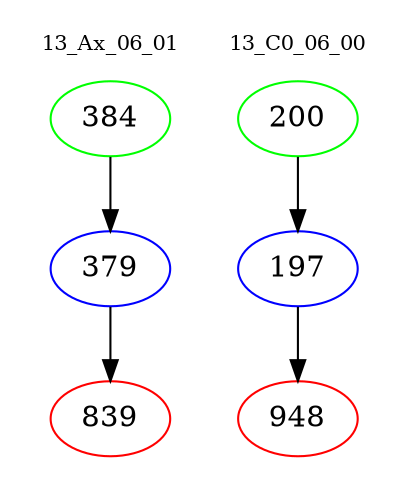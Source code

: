 digraph{
subgraph cluster_0 {
color = white
label = "13_Ax_06_01";
fontsize=10;
T0_384 [label="384", color="green"]
T0_384 -> T0_379 [color="black"]
T0_379 [label="379", color="blue"]
T0_379 -> T0_839 [color="black"]
T0_839 [label="839", color="red"]
}
subgraph cluster_1 {
color = white
label = "13_C0_06_00";
fontsize=10;
T1_200 [label="200", color="green"]
T1_200 -> T1_197 [color="black"]
T1_197 [label="197", color="blue"]
T1_197 -> T1_948 [color="black"]
T1_948 [label="948", color="red"]
}
}
